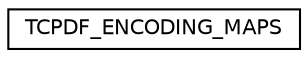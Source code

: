 digraph G
{
  edge [fontname="Helvetica",fontsize="10",labelfontname="Helvetica",labelfontsize="10"];
  node [fontname="Helvetica",fontsize="10",shape=record];
  rankdir="LR";
  Node1 [label="TCPDF_ENCODING_MAPS",height=0.2,width=0.4,color="black", fillcolor="white", style="filled",URL="$classTCPDF__ENCODING__MAPS.html",tooltip="This is a PHP class containing Font encodings maps class for TCPDF library."];
}
